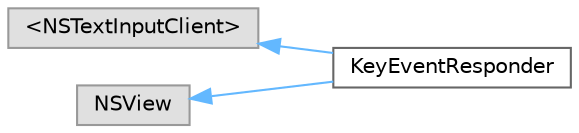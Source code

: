 digraph "Graphical Class Hierarchy"
{
 // LATEX_PDF_SIZE
  bgcolor="transparent";
  edge [fontname=Helvetica,fontsize=10,labelfontname=Helvetica,labelfontsize=10];
  node [fontname=Helvetica,fontsize=10,shape=box,height=0.2,width=0.4];
  rankdir="LR";
  Node0 [id="Node000000",label="\<NSTextInputClient\>",height=0.2,width=0.4,color="grey60", fillcolor="#E0E0E0", style="filled",tooltip=" "];
  Node0 -> Node1 [id="edge10_Node000000_Node000001",dir="back",color="steelblue1",style="solid",tooltip=" "];
  Node1 [id="Node000001",label="KeyEventResponder",height=0.2,width=0.4,color="grey40", fillcolor="white", style="filled",URL="$interfaceKeyEventResponder.html",tooltip=" "];
  Node2 [id="Node000002",label="NSView",height=0.2,width=0.4,color="grey60", fillcolor="#E0E0E0", style="filled",tooltip=" "];
  Node2 -> Node1 [id="edge11_Node000002_Node000001",dir="back",color="steelblue1",style="solid",tooltip=" "];
}
